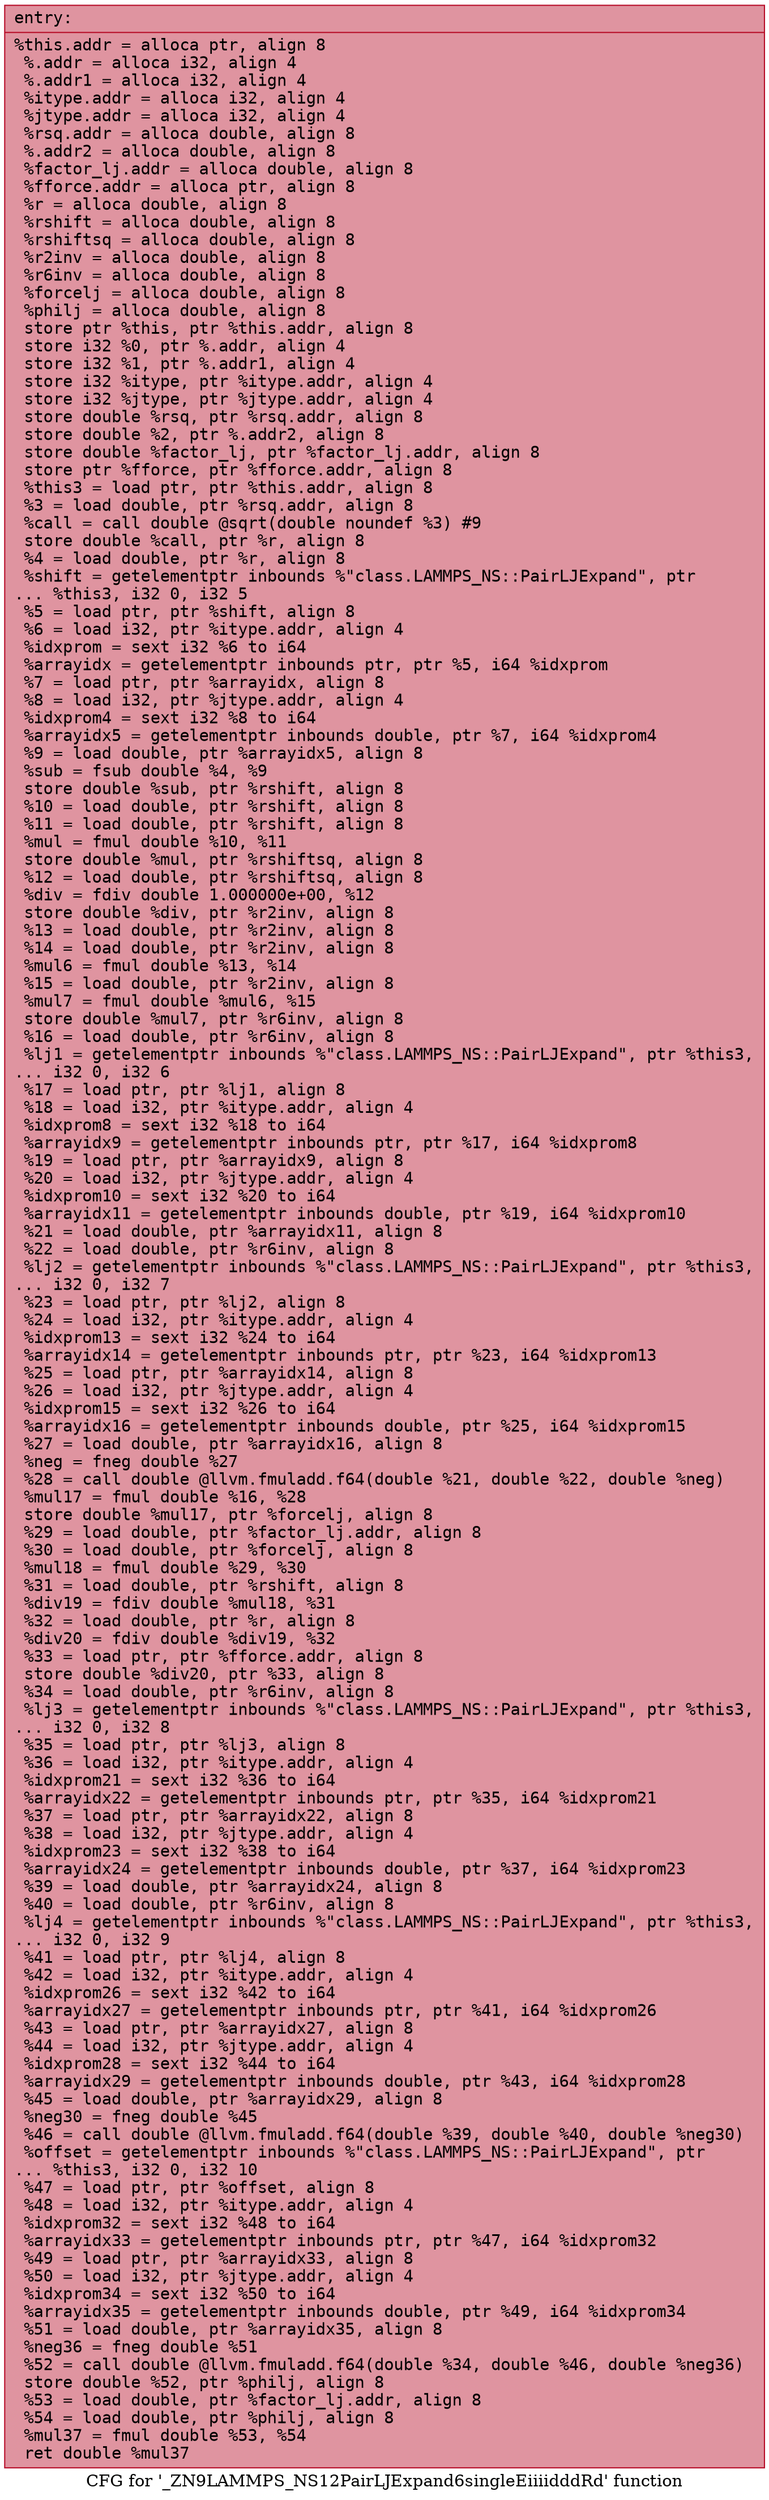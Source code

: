 digraph "CFG for '_ZN9LAMMPS_NS12PairLJExpand6singleEiiiidddRd' function" {
	label="CFG for '_ZN9LAMMPS_NS12PairLJExpand6singleEiiiidddRd' function";

	Node0x55d88da4a320 [shape=record,color="#b70d28ff", style=filled, fillcolor="#b70d2870" fontname="Courier",label="{entry:\l|  %this.addr = alloca ptr, align 8\l  %.addr = alloca i32, align 4\l  %.addr1 = alloca i32, align 4\l  %itype.addr = alloca i32, align 4\l  %jtype.addr = alloca i32, align 4\l  %rsq.addr = alloca double, align 8\l  %.addr2 = alloca double, align 8\l  %factor_lj.addr = alloca double, align 8\l  %fforce.addr = alloca ptr, align 8\l  %r = alloca double, align 8\l  %rshift = alloca double, align 8\l  %rshiftsq = alloca double, align 8\l  %r2inv = alloca double, align 8\l  %r6inv = alloca double, align 8\l  %forcelj = alloca double, align 8\l  %philj = alloca double, align 8\l  store ptr %this, ptr %this.addr, align 8\l  store i32 %0, ptr %.addr, align 4\l  store i32 %1, ptr %.addr1, align 4\l  store i32 %itype, ptr %itype.addr, align 4\l  store i32 %jtype, ptr %jtype.addr, align 4\l  store double %rsq, ptr %rsq.addr, align 8\l  store double %2, ptr %.addr2, align 8\l  store double %factor_lj, ptr %factor_lj.addr, align 8\l  store ptr %fforce, ptr %fforce.addr, align 8\l  %this3 = load ptr, ptr %this.addr, align 8\l  %3 = load double, ptr %rsq.addr, align 8\l  %call = call double @sqrt(double noundef %3) #9\l  store double %call, ptr %r, align 8\l  %4 = load double, ptr %r, align 8\l  %shift = getelementptr inbounds %\"class.LAMMPS_NS::PairLJExpand\", ptr\l... %this3, i32 0, i32 5\l  %5 = load ptr, ptr %shift, align 8\l  %6 = load i32, ptr %itype.addr, align 4\l  %idxprom = sext i32 %6 to i64\l  %arrayidx = getelementptr inbounds ptr, ptr %5, i64 %idxprom\l  %7 = load ptr, ptr %arrayidx, align 8\l  %8 = load i32, ptr %jtype.addr, align 4\l  %idxprom4 = sext i32 %8 to i64\l  %arrayidx5 = getelementptr inbounds double, ptr %7, i64 %idxprom4\l  %9 = load double, ptr %arrayidx5, align 8\l  %sub = fsub double %4, %9\l  store double %sub, ptr %rshift, align 8\l  %10 = load double, ptr %rshift, align 8\l  %11 = load double, ptr %rshift, align 8\l  %mul = fmul double %10, %11\l  store double %mul, ptr %rshiftsq, align 8\l  %12 = load double, ptr %rshiftsq, align 8\l  %div = fdiv double 1.000000e+00, %12\l  store double %div, ptr %r2inv, align 8\l  %13 = load double, ptr %r2inv, align 8\l  %14 = load double, ptr %r2inv, align 8\l  %mul6 = fmul double %13, %14\l  %15 = load double, ptr %r2inv, align 8\l  %mul7 = fmul double %mul6, %15\l  store double %mul7, ptr %r6inv, align 8\l  %16 = load double, ptr %r6inv, align 8\l  %lj1 = getelementptr inbounds %\"class.LAMMPS_NS::PairLJExpand\", ptr %this3,\l... i32 0, i32 6\l  %17 = load ptr, ptr %lj1, align 8\l  %18 = load i32, ptr %itype.addr, align 4\l  %idxprom8 = sext i32 %18 to i64\l  %arrayidx9 = getelementptr inbounds ptr, ptr %17, i64 %idxprom8\l  %19 = load ptr, ptr %arrayidx9, align 8\l  %20 = load i32, ptr %jtype.addr, align 4\l  %idxprom10 = sext i32 %20 to i64\l  %arrayidx11 = getelementptr inbounds double, ptr %19, i64 %idxprom10\l  %21 = load double, ptr %arrayidx11, align 8\l  %22 = load double, ptr %r6inv, align 8\l  %lj2 = getelementptr inbounds %\"class.LAMMPS_NS::PairLJExpand\", ptr %this3,\l... i32 0, i32 7\l  %23 = load ptr, ptr %lj2, align 8\l  %24 = load i32, ptr %itype.addr, align 4\l  %idxprom13 = sext i32 %24 to i64\l  %arrayidx14 = getelementptr inbounds ptr, ptr %23, i64 %idxprom13\l  %25 = load ptr, ptr %arrayidx14, align 8\l  %26 = load i32, ptr %jtype.addr, align 4\l  %idxprom15 = sext i32 %26 to i64\l  %arrayidx16 = getelementptr inbounds double, ptr %25, i64 %idxprom15\l  %27 = load double, ptr %arrayidx16, align 8\l  %neg = fneg double %27\l  %28 = call double @llvm.fmuladd.f64(double %21, double %22, double %neg)\l  %mul17 = fmul double %16, %28\l  store double %mul17, ptr %forcelj, align 8\l  %29 = load double, ptr %factor_lj.addr, align 8\l  %30 = load double, ptr %forcelj, align 8\l  %mul18 = fmul double %29, %30\l  %31 = load double, ptr %rshift, align 8\l  %div19 = fdiv double %mul18, %31\l  %32 = load double, ptr %r, align 8\l  %div20 = fdiv double %div19, %32\l  %33 = load ptr, ptr %fforce.addr, align 8\l  store double %div20, ptr %33, align 8\l  %34 = load double, ptr %r6inv, align 8\l  %lj3 = getelementptr inbounds %\"class.LAMMPS_NS::PairLJExpand\", ptr %this3,\l... i32 0, i32 8\l  %35 = load ptr, ptr %lj3, align 8\l  %36 = load i32, ptr %itype.addr, align 4\l  %idxprom21 = sext i32 %36 to i64\l  %arrayidx22 = getelementptr inbounds ptr, ptr %35, i64 %idxprom21\l  %37 = load ptr, ptr %arrayidx22, align 8\l  %38 = load i32, ptr %jtype.addr, align 4\l  %idxprom23 = sext i32 %38 to i64\l  %arrayidx24 = getelementptr inbounds double, ptr %37, i64 %idxprom23\l  %39 = load double, ptr %arrayidx24, align 8\l  %40 = load double, ptr %r6inv, align 8\l  %lj4 = getelementptr inbounds %\"class.LAMMPS_NS::PairLJExpand\", ptr %this3,\l... i32 0, i32 9\l  %41 = load ptr, ptr %lj4, align 8\l  %42 = load i32, ptr %itype.addr, align 4\l  %idxprom26 = sext i32 %42 to i64\l  %arrayidx27 = getelementptr inbounds ptr, ptr %41, i64 %idxprom26\l  %43 = load ptr, ptr %arrayidx27, align 8\l  %44 = load i32, ptr %jtype.addr, align 4\l  %idxprom28 = sext i32 %44 to i64\l  %arrayidx29 = getelementptr inbounds double, ptr %43, i64 %idxprom28\l  %45 = load double, ptr %arrayidx29, align 8\l  %neg30 = fneg double %45\l  %46 = call double @llvm.fmuladd.f64(double %39, double %40, double %neg30)\l  %offset = getelementptr inbounds %\"class.LAMMPS_NS::PairLJExpand\", ptr\l... %this3, i32 0, i32 10\l  %47 = load ptr, ptr %offset, align 8\l  %48 = load i32, ptr %itype.addr, align 4\l  %idxprom32 = sext i32 %48 to i64\l  %arrayidx33 = getelementptr inbounds ptr, ptr %47, i64 %idxprom32\l  %49 = load ptr, ptr %arrayidx33, align 8\l  %50 = load i32, ptr %jtype.addr, align 4\l  %idxprom34 = sext i32 %50 to i64\l  %arrayidx35 = getelementptr inbounds double, ptr %49, i64 %idxprom34\l  %51 = load double, ptr %arrayidx35, align 8\l  %neg36 = fneg double %51\l  %52 = call double @llvm.fmuladd.f64(double %34, double %46, double %neg36)\l  store double %52, ptr %philj, align 8\l  %53 = load double, ptr %factor_lj.addr, align 8\l  %54 = load double, ptr %philj, align 8\l  %mul37 = fmul double %53, %54\l  ret double %mul37\l}"];
}
